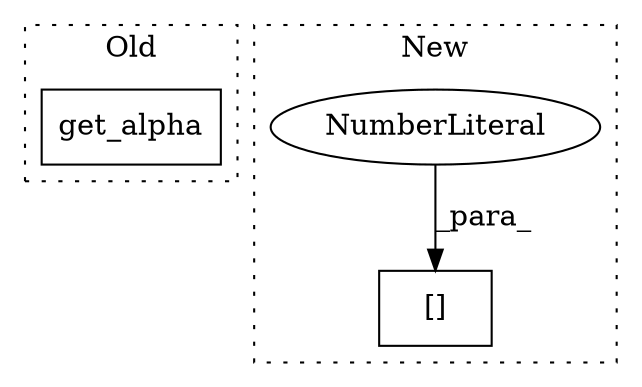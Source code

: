 digraph G {
subgraph cluster0 {
1 [label="get_alpha" a="32" s="23311" l="11" shape="box"];
label = "Old";
style="dotted";
}
subgraph cluster1 {
2 [label="[]" a="2" s="21693,21702" l="8,1" shape="box"];
3 [label="NumberLiteral" a="34" s="21701" l="1" shape="ellipse"];
label = "New";
style="dotted";
}
3 -> 2 [label="_para_"];
}